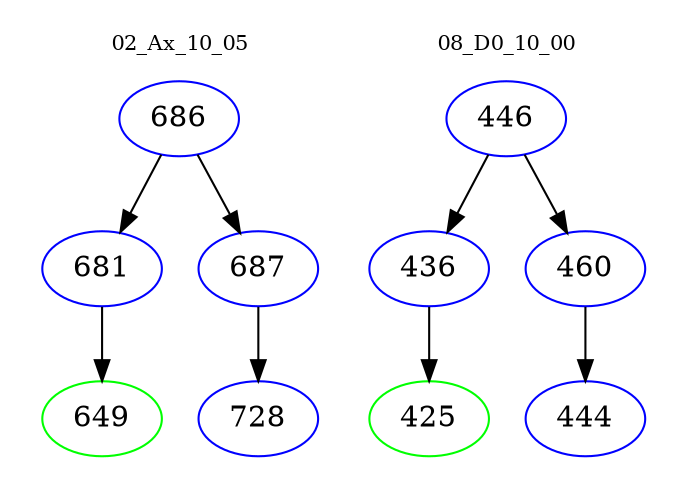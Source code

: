 digraph{
subgraph cluster_0 {
color = white
label = "02_Ax_10_05";
fontsize=10;
T0_686 [label="686", color="blue"]
T0_686 -> T0_681 [color="black"]
T0_681 [label="681", color="blue"]
T0_681 -> T0_649 [color="black"]
T0_649 [label="649", color="green"]
T0_686 -> T0_687 [color="black"]
T0_687 [label="687", color="blue"]
T0_687 -> T0_728 [color="black"]
T0_728 [label="728", color="blue"]
}
subgraph cluster_1 {
color = white
label = "08_D0_10_00";
fontsize=10;
T1_446 [label="446", color="blue"]
T1_446 -> T1_436 [color="black"]
T1_436 [label="436", color="blue"]
T1_436 -> T1_425 [color="black"]
T1_425 [label="425", color="green"]
T1_446 -> T1_460 [color="black"]
T1_460 [label="460", color="blue"]
T1_460 -> T1_444 [color="black"]
T1_444 [label="444", color="blue"]
}
}
